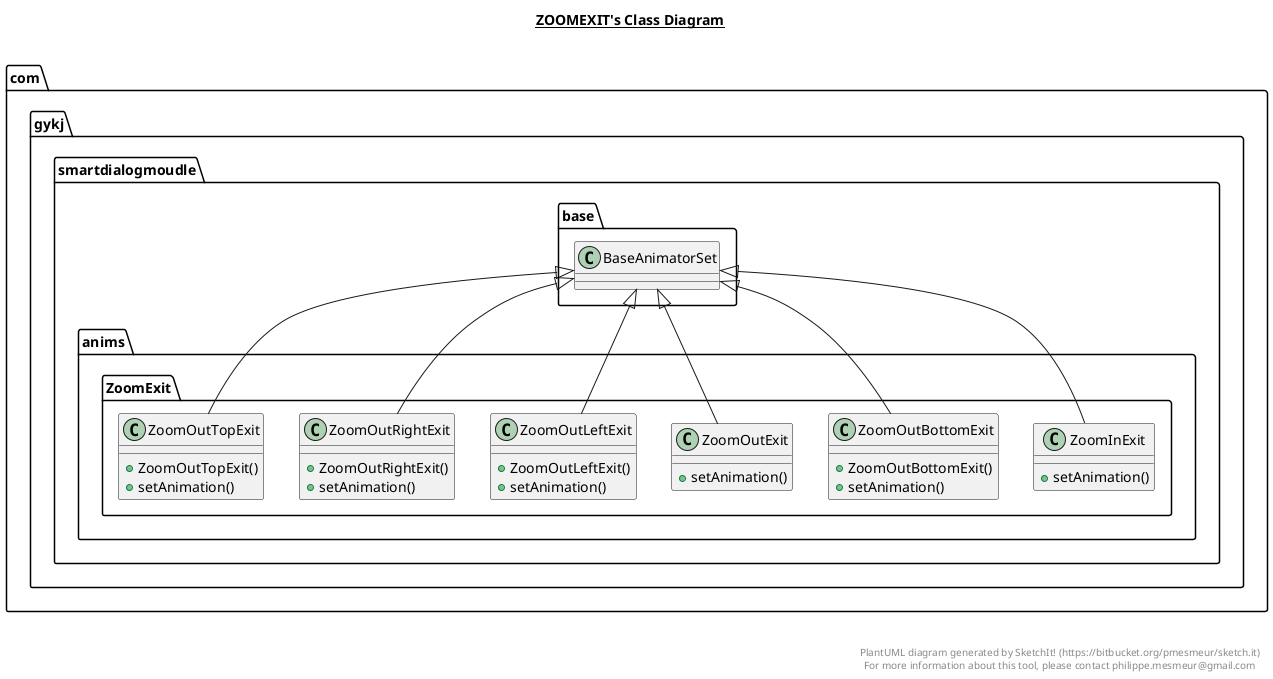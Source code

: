 @startuml

title __ZOOMEXIT's Class Diagram__\n

  namespace com.gykj.smartdialogmoudle {
    namespace anims {
      namespace ZoomExit {
        class com.gykj.smartdialogmoudle.anims.ZoomExit.ZoomInExit {
            + setAnimation()
        }
      }
    }
  }
  

  namespace com.gykj.smartdialogmoudle {
    namespace anims {
      namespace ZoomExit {
        class com.gykj.smartdialogmoudle.anims.ZoomExit.ZoomOutBottomExit {
            + ZoomOutBottomExit()
            + setAnimation()
        }
      }
    }
  }
  

  namespace com.gykj.smartdialogmoudle {
    namespace anims {
      namespace ZoomExit {
        class com.gykj.smartdialogmoudle.anims.ZoomExit.ZoomOutExit {
            + setAnimation()
        }
      }
    }
  }
  

  namespace com.gykj.smartdialogmoudle {
    namespace anims {
      namespace ZoomExit {
        class com.gykj.smartdialogmoudle.anims.ZoomExit.ZoomOutLeftExit {
            + ZoomOutLeftExit()
            + setAnimation()
        }
      }
    }
  }
  

  namespace com.gykj.smartdialogmoudle {
    namespace anims {
      namespace ZoomExit {
        class com.gykj.smartdialogmoudle.anims.ZoomExit.ZoomOutRightExit {
            + ZoomOutRightExit()
            + setAnimation()
        }
      }
    }
  }
  

  namespace com.gykj.smartdialogmoudle {
    namespace anims {
      namespace ZoomExit {
        class com.gykj.smartdialogmoudle.anims.ZoomExit.ZoomOutTopExit {
            + ZoomOutTopExit()
            + setAnimation()
        }
      }
    }
  }
  

  com.gykj.smartdialogmoudle.anims.ZoomExit.ZoomInExit -up-|> com.gykj.smartdialogmoudle.base.BaseAnimatorSet
  com.gykj.smartdialogmoudle.anims.ZoomExit.ZoomOutBottomExit -up-|> com.gykj.smartdialogmoudle.base.BaseAnimatorSet
  com.gykj.smartdialogmoudle.anims.ZoomExit.ZoomOutExit -up-|> com.gykj.smartdialogmoudle.base.BaseAnimatorSet
  com.gykj.smartdialogmoudle.anims.ZoomExit.ZoomOutLeftExit -up-|> com.gykj.smartdialogmoudle.base.BaseAnimatorSet
  com.gykj.smartdialogmoudle.anims.ZoomExit.ZoomOutRightExit -up-|> com.gykj.smartdialogmoudle.base.BaseAnimatorSet
  com.gykj.smartdialogmoudle.anims.ZoomExit.ZoomOutTopExit -up-|> com.gykj.smartdialogmoudle.base.BaseAnimatorSet


right footer


PlantUML diagram generated by SketchIt! (https://bitbucket.org/pmesmeur/sketch.it)
For more information about this tool, please contact philippe.mesmeur@gmail.com
endfooter

@enduml
